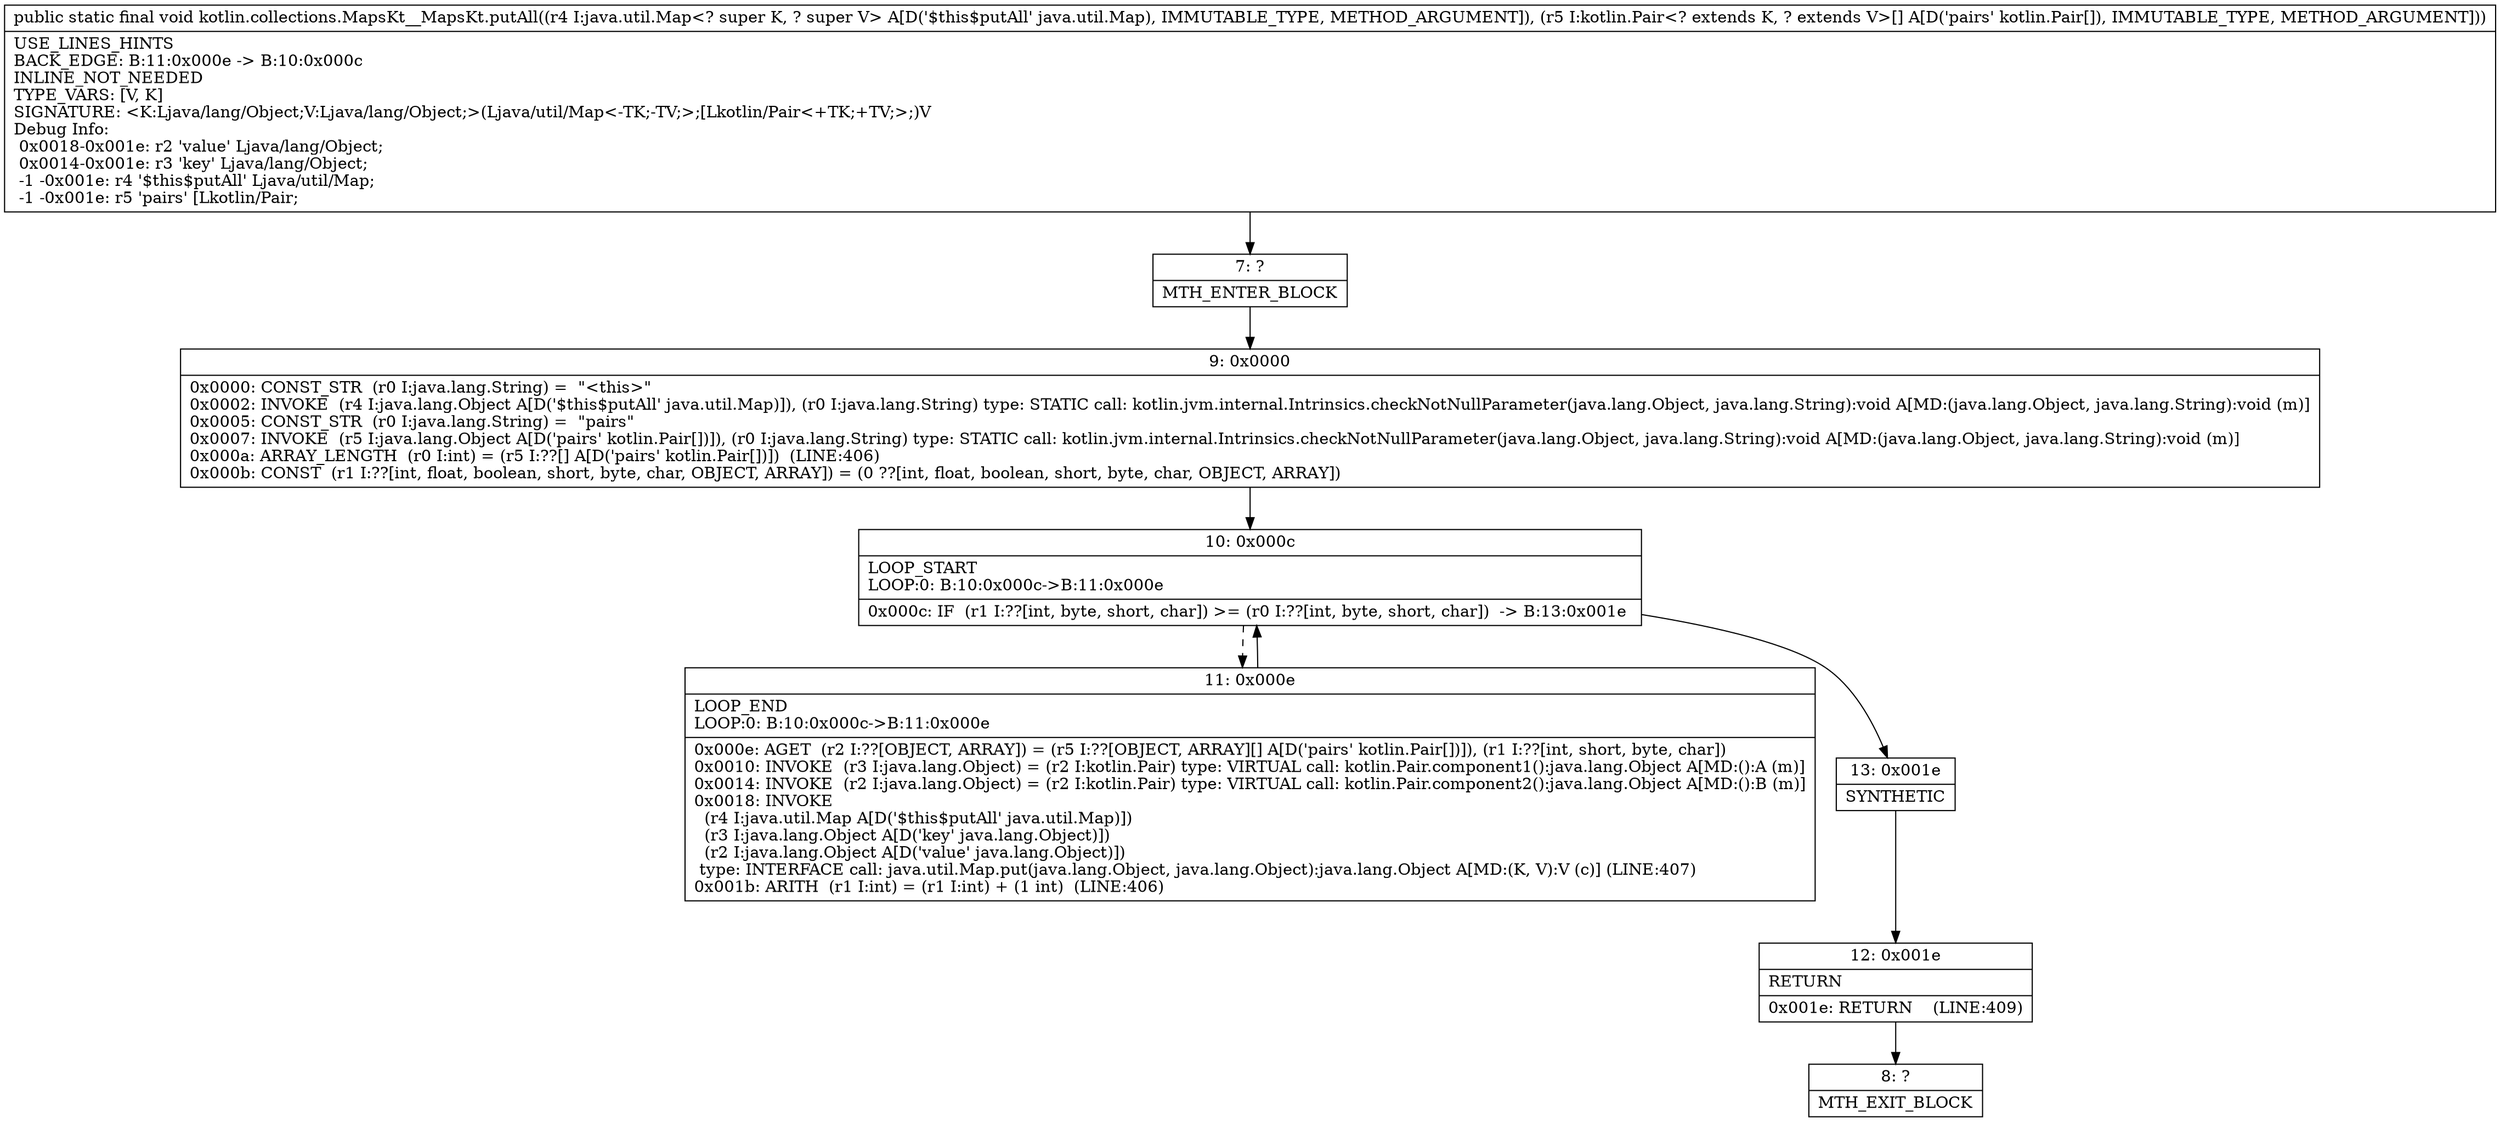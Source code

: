 digraph "CFG forkotlin.collections.MapsKt__MapsKt.putAll(Ljava\/util\/Map;[Lkotlin\/Pair;)V" {
Node_7 [shape=record,label="{7\:\ ?|MTH_ENTER_BLOCK\l}"];
Node_9 [shape=record,label="{9\:\ 0x0000|0x0000: CONST_STR  (r0 I:java.lang.String) =  \"\<this\>\" \l0x0002: INVOKE  (r4 I:java.lang.Object A[D('$this$putAll' java.util.Map)]), (r0 I:java.lang.String) type: STATIC call: kotlin.jvm.internal.Intrinsics.checkNotNullParameter(java.lang.Object, java.lang.String):void A[MD:(java.lang.Object, java.lang.String):void (m)]\l0x0005: CONST_STR  (r0 I:java.lang.String) =  \"pairs\" \l0x0007: INVOKE  (r5 I:java.lang.Object A[D('pairs' kotlin.Pair[])]), (r0 I:java.lang.String) type: STATIC call: kotlin.jvm.internal.Intrinsics.checkNotNullParameter(java.lang.Object, java.lang.String):void A[MD:(java.lang.Object, java.lang.String):void (m)]\l0x000a: ARRAY_LENGTH  (r0 I:int) = (r5 I:??[] A[D('pairs' kotlin.Pair[])])  (LINE:406)\l0x000b: CONST  (r1 I:??[int, float, boolean, short, byte, char, OBJECT, ARRAY]) = (0 ??[int, float, boolean, short, byte, char, OBJECT, ARRAY]) \l}"];
Node_10 [shape=record,label="{10\:\ 0x000c|LOOP_START\lLOOP:0: B:10:0x000c\-\>B:11:0x000e\l|0x000c: IF  (r1 I:??[int, byte, short, char]) \>= (r0 I:??[int, byte, short, char])  \-\> B:13:0x001e \l}"];
Node_11 [shape=record,label="{11\:\ 0x000e|LOOP_END\lLOOP:0: B:10:0x000c\-\>B:11:0x000e\l|0x000e: AGET  (r2 I:??[OBJECT, ARRAY]) = (r5 I:??[OBJECT, ARRAY][] A[D('pairs' kotlin.Pair[])]), (r1 I:??[int, short, byte, char]) \l0x0010: INVOKE  (r3 I:java.lang.Object) = (r2 I:kotlin.Pair) type: VIRTUAL call: kotlin.Pair.component1():java.lang.Object A[MD:():A (m)]\l0x0014: INVOKE  (r2 I:java.lang.Object) = (r2 I:kotlin.Pair) type: VIRTUAL call: kotlin.Pair.component2():java.lang.Object A[MD:():B (m)]\l0x0018: INVOKE  \l  (r4 I:java.util.Map A[D('$this$putAll' java.util.Map)])\l  (r3 I:java.lang.Object A[D('key' java.lang.Object)])\l  (r2 I:java.lang.Object A[D('value' java.lang.Object)])\l type: INTERFACE call: java.util.Map.put(java.lang.Object, java.lang.Object):java.lang.Object A[MD:(K, V):V (c)] (LINE:407)\l0x001b: ARITH  (r1 I:int) = (r1 I:int) + (1 int)  (LINE:406)\l}"];
Node_13 [shape=record,label="{13\:\ 0x001e|SYNTHETIC\l}"];
Node_12 [shape=record,label="{12\:\ 0x001e|RETURN\l|0x001e: RETURN    (LINE:409)\l}"];
Node_8 [shape=record,label="{8\:\ ?|MTH_EXIT_BLOCK\l}"];
MethodNode[shape=record,label="{public static final void kotlin.collections.MapsKt__MapsKt.putAll((r4 I:java.util.Map\<? super K, ? super V\> A[D('$this$putAll' java.util.Map), IMMUTABLE_TYPE, METHOD_ARGUMENT]), (r5 I:kotlin.Pair\<? extends K, ? extends V\>[] A[D('pairs' kotlin.Pair[]), IMMUTABLE_TYPE, METHOD_ARGUMENT]))  | USE_LINES_HINTS\lBACK_EDGE: B:11:0x000e \-\> B:10:0x000c\lINLINE_NOT_NEEDED\lTYPE_VARS: [V, K]\lSIGNATURE: \<K:Ljava\/lang\/Object;V:Ljava\/lang\/Object;\>(Ljava\/util\/Map\<\-TK;\-TV;\>;[Lkotlin\/Pair\<+TK;+TV;\>;)V\lDebug Info:\l  0x0018\-0x001e: r2 'value' Ljava\/lang\/Object;\l  0x0014\-0x001e: r3 'key' Ljava\/lang\/Object;\l  \-1 \-0x001e: r4 '$this$putAll' Ljava\/util\/Map;\l  \-1 \-0x001e: r5 'pairs' [Lkotlin\/Pair;\l}"];
MethodNode -> Node_7;Node_7 -> Node_9;
Node_9 -> Node_10;
Node_10 -> Node_11[style=dashed];
Node_10 -> Node_13;
Node_11 -> Node_10;
Node_13 -> Node_12;
Node_12 -> Node_8;
}


